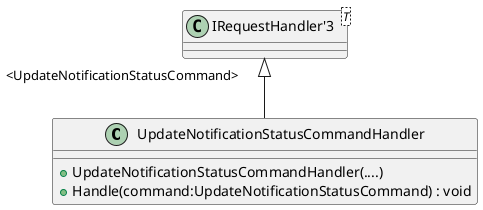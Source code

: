 @startuml
class UpdateNotificationStatusCommandHandler {
'    + UpdateNotificationStatusCommandHandler(notificationRecipientRepository:IGenericRepository<NotificationRecipient>, currentUserProvider:ICurrentUserProvider, enumTypeItemRepository:IEnumTypeItemRepository, entityValidator:IEntityValidator)
    + UpdateNotificationStatusCommandHandler(....)
    + Handle(command:UpdateNotificationStatusCommand) : void
}
class "IRequestHandler'3"<T> {
}
"IRequestHandler'3" "<UpdateNotificationStatusCommand>" <|-- UpdateNotificationStatusCommandHandler
@enduml
